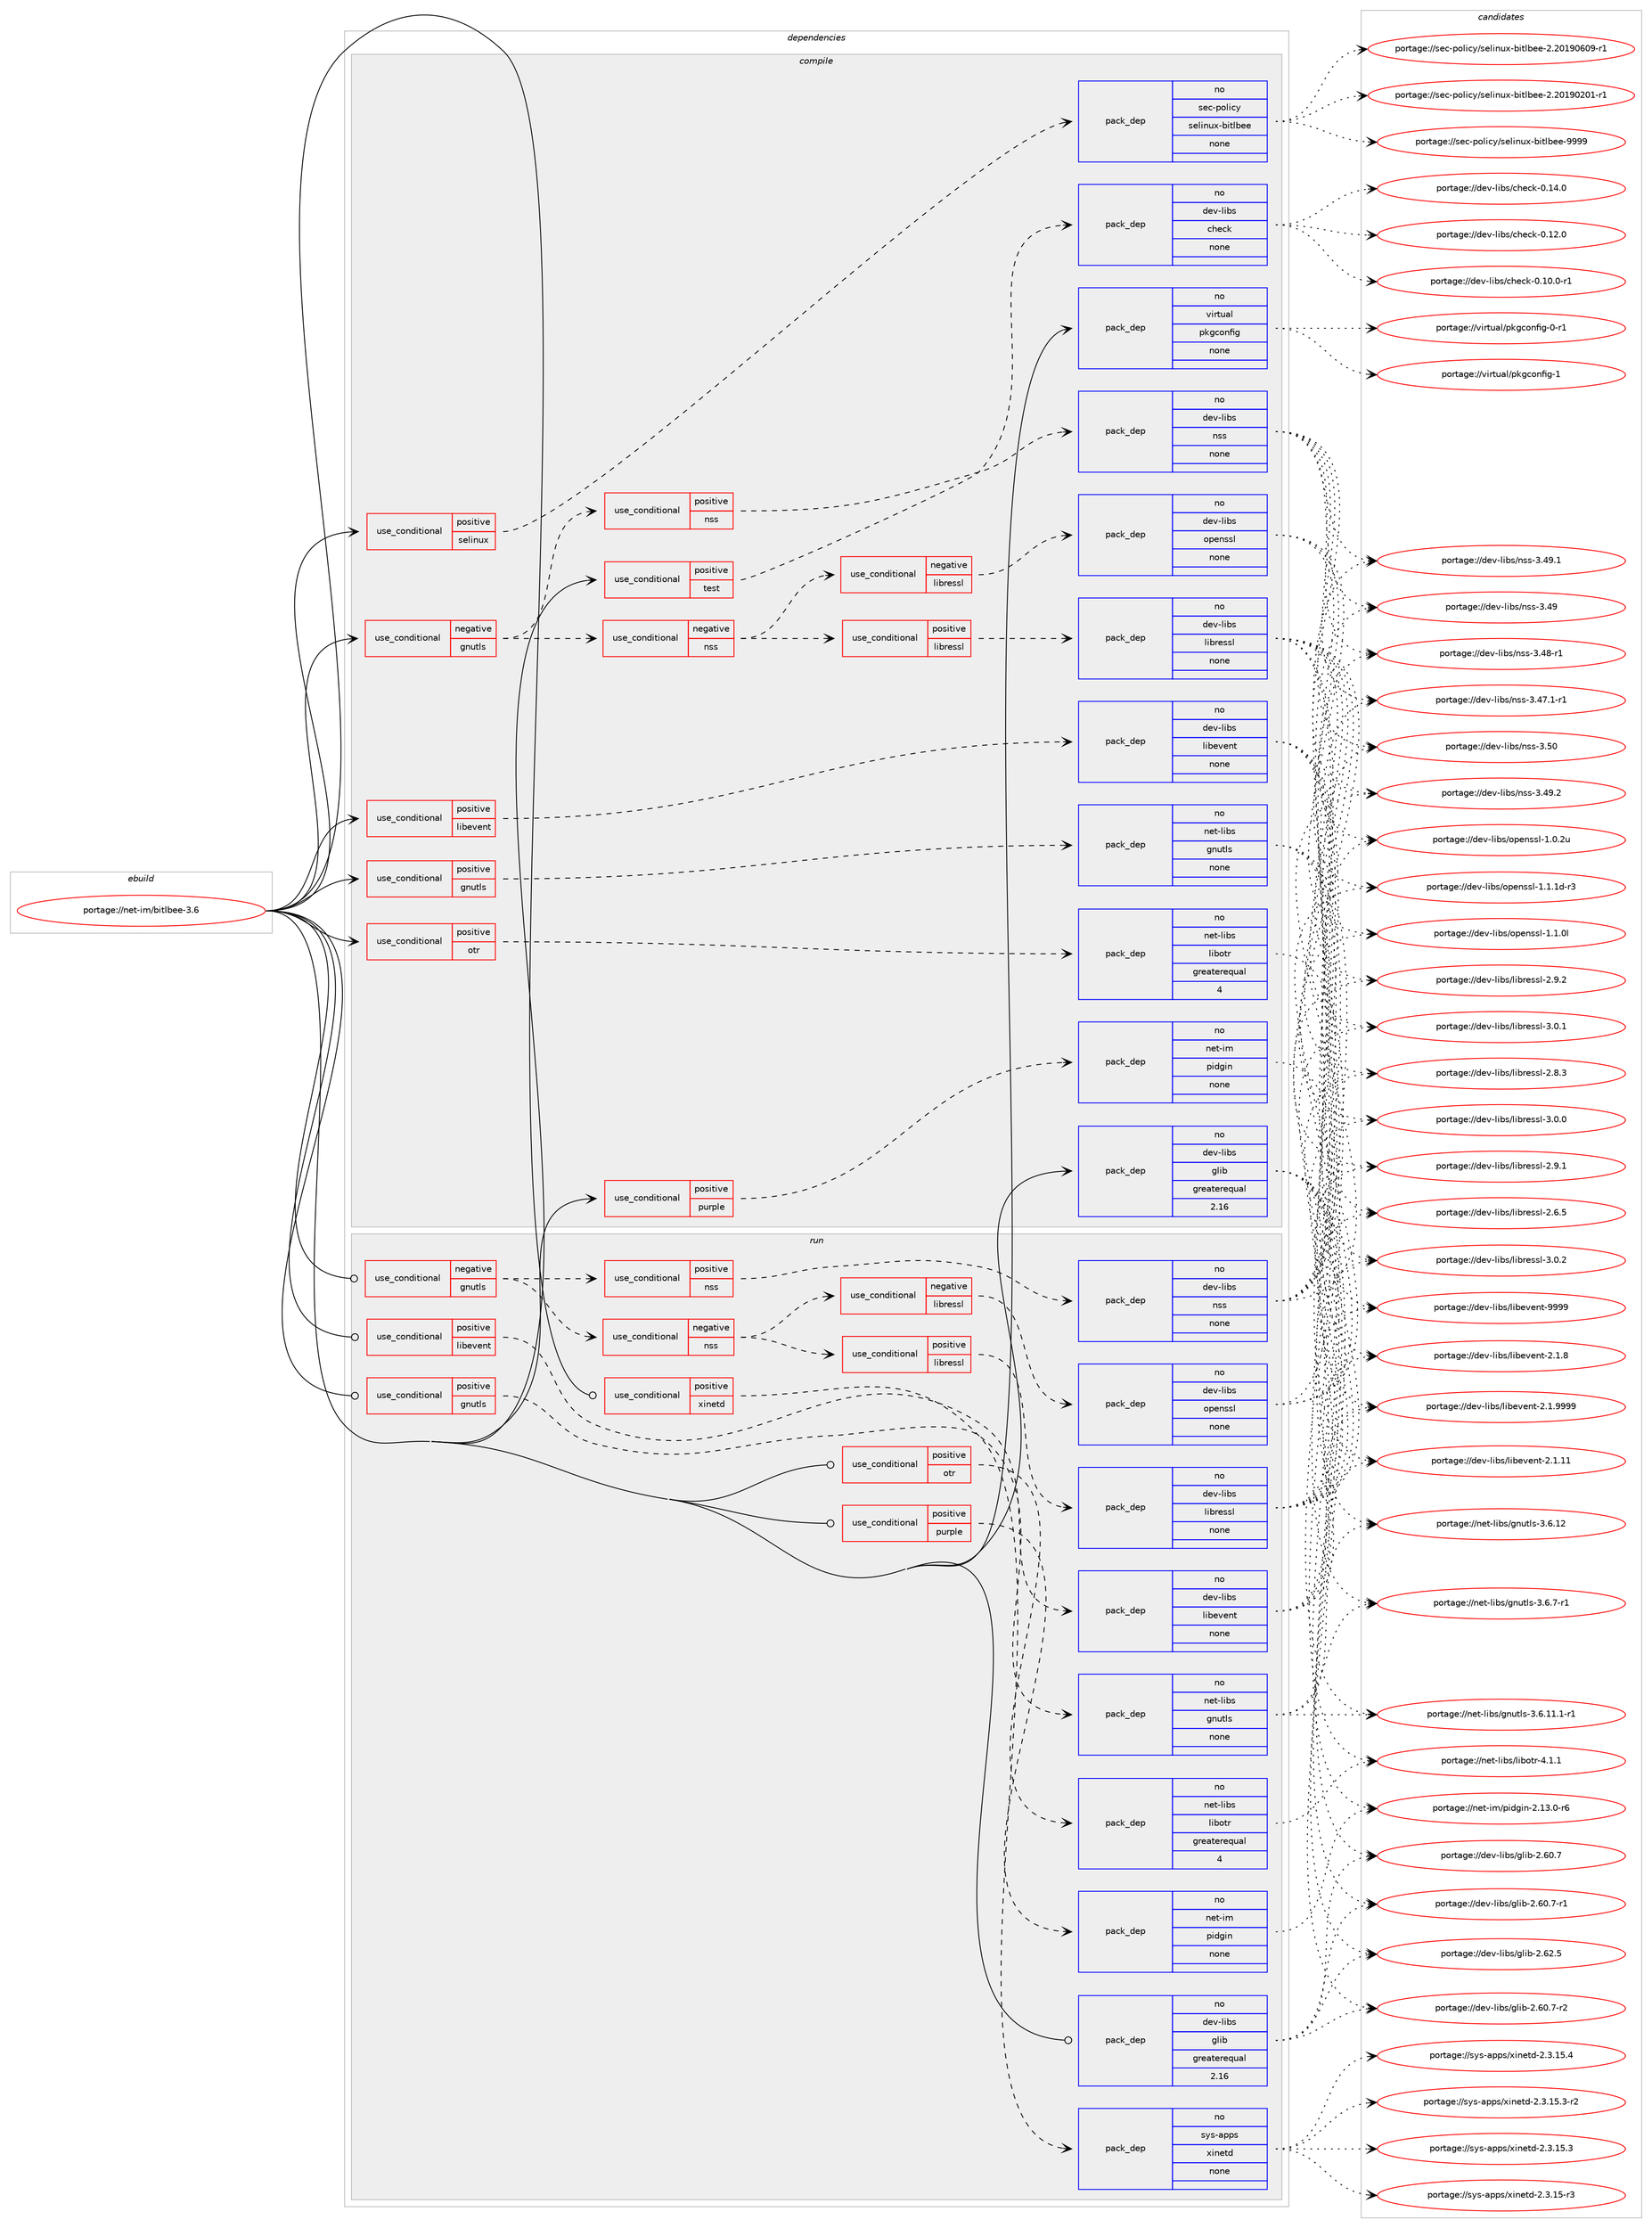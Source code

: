 digraph prolog {

# *************
# Graph options
# *************

newrank=true;
concentrate=true;
compound=true;
graph [rankdir=LR,fontname=Helvetica,fontsize=10,ranksep=1.5];#, ranksep=2.5, nodesep=0.2];
edge  [arrowhead=vee];
node  [fontname=Helvetica,fontsize=10];

# **********
# The ebuild
# **********

subgraph cluster_leftcol {
color=gray;
rank=same;
label=<<i>ebuild</i>>;
id [label="portage://net-im/bitlbee-3.6", color=red, width=4, href="../net-im/bitlbee-3.6.svg"];
}

# ****************
# The dependencies
# ****************

subgraph cluster_midcol {
color=gray;
label=<<i>dependencies</i>>;
subgraph cluster_compile {
fillcolor="#eeeeee";
style=filled;
label=<<i>compile</i>>;
subgraph cond21065 {
dependency94347 [label=<<TABLE BORDER="0" CELLBORDER="1" CELLSPACING="0" CELLPADDING="4"><TR><TD ROWSPAN="3" CELLPADDING="10">use_conditional</TD></TR><TR><TD>negative</TD></TR><TR><TD>gnutls</TD></TR></TABLE>>, shape=none, color=red];
subgraph cond21066 {
dependency94348 [label=<<TABLE BORDER="0" CELLBORDER="1" CELLSPACING="0" CELLPADDING="4"><TR><TD ROWSPAN="3" CELLPADDING="10">use_conditional</TD></TR><TR><TD>positive</TD></TR><TR><TD>nss</TD></TR></TABLE>>, shape=none, color=red];
subgraph pack71544 {
dependency94349 [label=<<TABLE BORDER="0" CELLBORDER="1" CELLSPACING="0" CELLPADDING="4" WIDTH="220"><TR><TD ROWSPAN="6" CELLPADDING="30">pack_dep</TD></TR><TR><TD WIDTH="110">no</TD></TR><TR><TD>dev-libs</TD></TR><TR><TD>nss</TD></TR><TR><TD>none</TD></TR><TR><TD></TD></TR></TABLE>>, shape=none, color=blue];
}
dependency94348:e -> dependency94349:w [weight=20,style="dashed",arrowhead="vee"];
}
dependency94347:e -> dependency94348:w [weight=20,style="dashed",arrowhead="vee"];
subgraph cond21067 {
dependency94350 [label=<<TABLE BORDER="0" CELLBORDER="1" CELLSPACING="0" CELLPADDING="4"><TR><TD ROWSPAN="3" CELLPADDING="10">use_conditional</TD></TR><TR><TD>negative</TD></TR><TR><TD>nss</TD></TR></TABLE>>, shape=none, color=red];
subgraph cond21068 {
dependency94351 [label=<<TABLE BORDER="0" CELLBORDER="1" CELLSPACING="0" CELLPADDING="4"><TR><TD ROWSPAN="3" CELLPADDING="10">use_conditional</TD></TR><TR><TD>positive</TD></TR><TR><TD>libressl</TD></TR></TABLE>>, shape=none, color=red];
subgraph pack71545 {
dependency94352 [label=<<TABLE BORDER="0" CELLBORDER="1" CELLSPACING="0" CELLPADDING="4" WIDTH="220"><TR><TD ROWSPAN="6" CELLPADDING="30">pack_dep</TD></TR><TR><TD WIDTH="110">no</TD></TR><TR><TD>dev-libs</TD></TR><TR><TD>libressl</TD></TR><TR><TD>none</TD></TR><TR><TD></TD></TR></TABLE>>, shape=none, color=blue];
}
dependency94351:e -> dependency94352:w [weight=20,style="dashed",arrowhead="vee"];
}
dependency94350:e -> dependency94351:w [weight=20,style="dashed",arrowhead="vee"];
subgraph cond21069 {
dependency94353 [label=<<TABLE BORDER="0" CELLBORDER="1" CELLSPACING="0" CELLPADDING="4"><TR><TD ROWSPAN="3" CELLPADDING="10">use_conditional</TD></TR><TR><TD>negative</TD></TR><TR><TD>libressl</TD></TR></TABLE>>, shape=none, color=red];
subgraph pack71546 {
dependency94354 [label=<<TABLE BORDER="0" CELLBORDER="1" CELLSPACING="0" CELLPADDING="4" WIDTH="220"><TR><TD ROWSPAN="6" CELLPADDING="30">pack_dep</TD></TR><TR><TD WIDTH="110">no</TD></TR><TR><TD>dev-libs</TD></TR><TR><TD>openssl</TD></TR><TR><TD>none</TD></TR><TR><TD></TD></TR></TABLE>>, shape=none, color=blue];
}
dependency94353:e -> dependency94354:w [weight=20,style="dashed",arrowhead="vee"];
}
dependency94350:e -> dependency94353:w [weight=20,style="dashed",arrowhead="vee"];
}
dependency94347:e -> dependency94350:w [weight=20,style="dashed",arrowhead="vee"];
}
id:e -> dependency94347:w [weight=20,style="solid",arrowhead="vee"];
subgraph cond21070 {
dependency94355 [label=<<TABLE BORDER="0" CELLBORDER="1" CELLSPACING="0" CELLPADDING="4"><TR><TD ROWSPAN="3" CELLPADDING="10">use_conditional</TD></TR><TR><TD>positive</TD></TR><TR><TD>gnutls</TD></TR></TABLE>>, shape=none, color=red];
subgraph pack71547 {
dependency94356 [label=<<TABLE BORDER="0" CELLBORDER="1" CELLSPACING="0" CELLPADDING="4" WIDTH="220"><TR><TD ROWSPAN="6" CELLPADDING="30">pack_dep</TD></TR><TR><TD WIDTH="110">no</TD></TR><TR><TD>net-libs</TD></TR><TR><TD>gnutls</TD></TR><TR><TD>none</TD></TR><TR><TD></TD></TR></TABLE>>, shape=none, color=blue];
}
dependency94355:e -> dependency94356:w [weight=20,style="dashed",arrowhead="vee"];
}
id:e -> dependency94355:w [weight=20,style="solid",arrowhead="vee"];
subgraph cond21071 {
dependency94357 [label=<<TABLE BORDER="0" CELLBORDER="1" CELLSPACING="0" CELLPADDING="4"><TR><TD ROWSPAN="3" CELLPADDING="10">use_conditional</TD></TR><TR><TD>positive</TD></TR><TR><TD>libevent</TD></TR></TABLE>>, shape=none, color=red];
subgraph pack71548 {
dependency94358 [label=<<TABLE BORDER="0" CELLBORDER="1" CELLSPACING="0" CELLPADDING="4" WIDTH="220"><TR><TD ROWSPAN="6" CELLPADDING="30">pack_dep</TD></TR><TR><TD WIDTH="110">no</TD></TR><TR><TD>dev-libs</TD></TR><TR><TD>libevent</TD></TR><TR><TD>none</TD></TR><TR><TD></TD></TR></TABLE>>, shape=none, color=blue];
}
dependency94357:e -> dependency94358:w [weight=20,style="dashed",arrowhead="vee"];
}
id:e -> dependency94357:w [weight=20,style="solid",arrowhead="vee"];
subgraph cond21072 {
dependency94359 [label=<<TABLE BORDER="0" CELLBORDER="1" CELLSPACING="0" CELLPADDING="4"><TR><TD ROWSPAN="3" CELLPADDING="10">use_conditional</TD></TR><TR><TD>positive</TD></TR><TR><TD>otr</TD></TR></TABLE>>, shape=none, color=red];
subgraph pack71549 {
dependency94360 [label=<<TABLE BORDER="0" CELLBORDER="1" CELLSPACING="0" CELLPADDING="4" WIDTH="220"><TR><TD ROWSPAN="6" CELLPADDING="30">pack_dep</TD></TR><TR><TD WIDTH="110">no</TD></TR><TR><TD>net-libs</TD></TR><TR><TD>libotr</TD></TR><TR><TD>greaterequal</TD></TR><TR><TD>4</TD></TR></TABLE>>, shape=none, color=blue];
}
dependency94359:e -> dependency94360:w [weight=20,style="dashed",arrowhead="vee"];
}
id:e -> dependency94359:w [weight=20,style="solid",arrowhead="vee"];
subgraph cond21073 {
dependency94361 [label=<<TABLE BORDER="0" CELLBORDER="1" CELLSPACING="0" CELLPADDING="4"><TR><TD ROWSPAN="3" CELLPADDING="10">use_conditional</TD></TR><TR><TD>positive</TD></TR><TR><TD>purple</TD></TR></TABLE>>, shape=none, color=red];
subgraph pack71550 {
dependency94362 [label=<<TABLE BORDER="0" CELLBORDER="1" CELLSPACING="0" CELLPADDING="4" WIDTH="220"><TR><TD ROWSPAN="6" CELLPADDING="30">pack_dep</TD></TR><TR><TD WIDTH="110">no</TD></TR><TR><TD>net-im</TD></TR><TR><TD>pidgin</TD></TR><TR><TD>none</TD></TR><TR><TD></TD></TR></TABLE>>, shape=none, color=blue];
}
dependency94361:e -> dependency94362:w [weight=20,style="dashed",arrowhead="vee"];
}
id:e -> dependency94361:w [weight=20,style="solid",arrowhead="vee"];
subgraph cond21074 {
dependency94363 [label=<<TABLE BORDER="0" CELLBORDER="1" CELLSPACING="0" CELLPADDING="4"><TR><TD ROWSPAN="3" CELLPADDING="10">use_conditional</TD></TR><TR><TD>positive</TD></TR><TR><TD>selinux</TD></TR></TABLE>>, shape=none, color=red];
subgraph pack71551 {
dependency94364 [label=<<TABLE BORDER="0" CELLBORDER="1" CELLSPACING="0" CELLPADDING="4" WIDTH="220"><TR><TD ROWSPAN="6" CELLPADDING="30">pack_dep</TD></TR><TR><TD WIDTH="110">no</TD></TR><TR><TD>sec-policy</TD></TR><TR><TD>selinux-bitlbee</TD></TR><TR><TD>none</TD></TR><TR><TD></TD></TR></TABLE>>, shape=none, color=blue];
}
dependency94363:e -> dependency94364:w [weight=20,style="dashed",arrowhead="vee"];
}
id:e -> dependency94363:w [weight=20,style="solid",arrowhead="vee"];
subgraph cond21075 {
dependency94365 [label=<<TABLE BORDER="0" CELLBORDER="1" CELLSPACING="0" CELLPADDING="4"><TR><TD ROWSPAN="3" CELLPADDING="10">use_conditional</TD></TR><TR><TD>positive</TD></TR><TR><TD>test</TD></TR></TABLE>>, shape=none, color=red];
subgraph pack71552 {
dependency94366 [label=<<TABLE BORDER="0" CELLBORDER="1" CELLSPACING="0" CELLPADDING="4" WIDTH="220"><TR><TD ROWSPAN="6" CELLPADDING="30">pack_dep</TD></TR><TR><TD WIDTH="110">no</TD></TR><TR><TD>dev-libs</TD></TR><TR><TD>check</TD></TR><TR><TD>none</TD></TR><TR><TD></TD></TR></TABLE>>, shape=none, color=blue];
}
dependency94365:e -> dependency94366:w [weight=20,style="dashed",arrowhead="vee"];
}
id:e -> dependency94365:w [weight=20,style="solid",arrowhead="vee"];
subgraph pack71553 {
dependency94367 [label=<<TABLE BORDER="0" CELLBORDER="1" CELLSPACING="0" CELLPADDING="4" WIDTH="220"><TR><TD ROWSPAN="6" CELLPADDING="30">pack_dep</TD></TR><TR><TD WIDTH="110">no</TD></TR><TR><TD>dev-libs</TD></TR><TR><TD>glib</TD></TR><TR><TD>greaterequal</TD></TR><TR><TD>2.16</TD></TR></TABLE>>, shape=none, color=blue];
}
id:e -> dependency94367:w [weight=20,style="solid",arrowhead="vee"];
subgraph pack71554 {
dependency94368 [label=<<TABLE BORDER="0" CELLBORDER="1" CELLSPACING="0" CELLPADDING="4" WIDTH="220"><TR><TD ROWSPAN="6" CELLPADDING="30">pack_dep</TD></TR><TR><TD WIDTH="110">no</TD></TR><TR><TD>virtual</TD></TR><TR><TD>pkgconfig</TD></TR><TR><TD>none</TD></TR><TR><TD></TD></TR></TABLE>>, shape=none, color=blue];
}
id:e -> dependency94368:w [weight=20,style="solid",arrowhead="vee"];
}
subgraph cluster_compileandrun {
fillcolor="#eeeeee";
style=filled;
label=<<i>compile and run</i>>;
}
subgraph cluster_run {
fillcolor="#eeeeee";
style=filled;
label=<<i>run</i>>;
subgraph cond21076 {
dependency94369 [label=<<TABLE BORDER="0" CELLBORDER="1" CELLSPACING="0" CELLPADDING="4"><TR><TD ROWSPAN="3" CELLPADDING="10">use_conditional</TD></TR><TR><TD>negative</TD></TR><TR><TD>gnutls</TD></TR></TABLE>>, shape=none, color=red];
subgraph cond21077 {
dependency94370 [label=<<TABLE BORDER="0" CELLBORDER="1" CELLSPACING="0" CELLPADDING="4"><TR><TD ROWSPAN="3" CELLPADDING="10">use_conditional</TD></TR><TR><TD>positive</TD></TR><TR><TD>nss</TD></TR></TABLE>>, shape=none, color=red];
subgraph pack71555 {
dependency94371 [label=<<TABLE BORDER="0" CELLBORDER="1" CELLSPACING="0" CELLPADDING="4" WIDTH="220"><TR><TD ROWSPAN="6" CELLPADDING="30">pack_dep</TD></TR><TR><TD WIDTH="110">no</TD></TR><TR><TD>dev-libs</TD></TR><TR><TD>nss</TD></TR><TR><TD>none</TD></TR><TR><TD></TD></TR></TABLE>>, shape=none, color=blue];
}
dependency94370:e -> dependency94371:w [weight=20,style="dashed",arrowhead="vee"];
}
dependency94369:e -> dependency94370:w [weight=20,style="dashed",arrowhead="vee"];
subgraph cond21078 {
dependency94372 [label=<<TABLE BORDER="0" CELLBORDER="1" CELLSPACING="0" CELLPADDING="4"><TR><TD ROWSPAN="3" CELLPADDING="10">use_conditional</TD></TR><TR><TD>negative</TD></TR><TR><TD>nss</TD></TR></TABLE>>, shape=none, color=red];
subgraph cond21079 {
dependency94373 [label=<<TABLE BORDER="0" CELLBORDER="1" CELLSPACING="0" CELLPADDING="4"><TR><TD ROWSPAN="3" CELLPADDING="10">use_conditional</TD></TR><TR><TD>positive</TD></TR><TR><TD>libressl</TD></TR></TABLE>>, shape=none, color=red];
subgraph pack71556 {
dependency94374 [label=<<TABLE BORDER="0" CELLBORDER="1" CELLSPACING="0" CELLPADDING="4" WIDTH="220"><TR><TD ROWSPAN="6" CELLPADDING="30">pack_dep</TD></TR><TR><TD WIDTH="110">no</TD></TR><TR><TD>dev-libs</TD></TR><TR><TD>libressl</TD></TR><TR><TD>none</TD></TR><TR><TD></TD></TR></TABLE>>, shape=none, color=blue];
}
dependency94373:e -> dependency94374:w [weight=20,style="dashed",arrowhead="vee"];
}
dependency94372:e -> dependency94373:w [weight=20,style="dashed",arrowhead="vee"];
subgraph cond21080 {
dependency94375 [label=<<TABLE BORDER="0" CELLBORDER="1" CELLSPACING="0" CELLPADDING="4"><TR><TD ROWSPAN="3" CELLPADDING="10">use_conditional</TD></TR><TR><TD>negative</TD></TR><TR><TD>libressl</TD></TR></TABLE>>, shape=none, color=red];
subgraph pack71557 {
dependency94376 [label=<<TABLE BORDER="0" CELLBORDER="1" CELLSPACING="0" CELLPADDING="4" WIDTH="220"><TR><TD ROWSPAN="6" CELLPADDING="30">pack_dep</TD></TR><TR><TD WIDTH="110">no</TD></TR><TR><TD>dev-libs</TD></TR><TR><TD>openssl</TD></TR><TR><TD>none</TD></TR><TR><TD></TD></TR></TABLE>>, shape=none, color=blue];
}
dependency94375:e -> dependency94376:w [weight=20,style="dashed",arrowhead="vee"];
}
dependency94372:e -> dependency94375:w [weight=20,style="dashed",arrowhead="vee"];
}
dependency94369:e -> dependency94372:w [weight=20,style="dashed",arrowhead="vee"];
}
id:e -> dependency94369:w [weight=20,style="solid",arrowhead="odot"];
subgraph cond21081 {
dependency94377 [label=<<TABLE BORDER="0" CELLBORDER="1" CELLSPACING="0" CELLPADDING="4"><TR><TD ROWSPAN="3" CELLPADDING="10">use_conditional</TD></TR><TR><TD>positive</TD></TR><TR><TD>gnutls</TD></TR></TABLE>>, shape=none, color=red];
subgraph pack71558 {
dependency94378 [label=<<TABLE BORDER="0" CELLBORDER="1" CELLSPACING="0" CELLPADDING="4" WIDTH="220"><TR><TD ROWSPAN="6" CELLPADDING="30">pack_dep</TD></TR><TR><TD WIDTH="110">no</TD></TR><TR><TD>net-libs</TD></TR><TR><TD>gnutls</TD></TR><TR><TD>none</TD></TR><TR><TD></TD></TR></TABLE>>, shape=none, color=blue];
}
dependency94377:e -> dependency94378:w [weight=20,style="dashed",arrowhead="vee"];
}
id:e -> dependency94377:w [weight=20,style="solid",arrowhead="odot"];
subgraph cond21082 {
dependency94379 [label=<<TABLE BORDER="0" CELLBORDER="1" CELLSPACING="0" CELLPADDING="4"><TR><TD ROWSPAN="3" CELLPADDING="10">use_conditional</TD></TR><TR><TD>positive</TD></TR><TR><TD>libevent</TD></TR></TABLE>>, shape=none, color=red];
subgraph pack71559 {
dependency94380 [label=<<TABLE BORDER="0" CELLBORDER="1" CELLSPACING="0" CELLPADDING="4" WIDTH="220"><TR><TD ROWSPAN="6" CELLPADDING="30">pack_dep</TD></TR><TR><TD WIDTH="110">no</TD></TR><TR><TD>dev-libs</TD></TR><TR><TD>libevent</TD></TR><TR><TD>none</TD></TR><TR><TD></TD></TR></TABLE>>, shape=none, color=blue];
}
dependency94379:e -> dependency94380:w [weight=20,style="dashed",arrowhead="vee"];
}
id:e -> dependency94379:w [weight=20,style="solid",arrowhead="odot"];
subgraph cond21083 {
dependency94381 [label=<<TABLE BORDER="0" CELLBORDER="1" CELLSPACING="0" CELLPADDING="4"><TR><TD ROWSPAN="3" CELLPADDING="10">use_conditional</TD></TR><TR><TD>positive</TD></TR><TR><TD>otr</TD></TR></TABLE>>, shape=none, color=red];
subgraph pack71560 {
dependency94382 [label=<<TABLE BORDER="0" CELLBORDER="1" CELLSPACING="0" CELLPADDING="4" WIDTH="220"><TR><TD ROWSPAN="6" CELLPADDING="30">pack_dep</TD></TR><TR><TD WIDTH="110">no</TD></TR><TR><TD>net-libs</TD></TR><TR><TD>libotr</TD></TR><TR><TD>greaterequal</TD></TR><TR><TD>4</TD></TR></TABLE>>, shape=none, color=blue];
}
dependency94381:e -> dependency94382:w [weight=20,style="dashed",arrowhead="vee"];
}
id:e -> dependency94381:w [weight=20,style="solid",arrowhead="odot"];
subgraph cond21084 {
dependency94383 [label=<<TABLE BORDER="0" CELLBORDER="1" CELLSPACING="0" CELLPADDING="4"><TR><TD ROWSPAN="3" CELLPADDING="10">use_conditional</TD></TR><TR><TD>positive</TD></TR><TR><TD>purple</TD></TR></TABLE>>, shape=none, color=red];
subgraph pack71561 {
dependency94384 [label=<<TABLE BORDER="0" CELLBORDER="1" CELLSPACING="0" CELLPADDING="4" WIDTH="220"><TR><TD ROWSPAN="6" CELLPADDING="30">pack_dep</TD></TR><TR><TD WIDTH="110">no</TD></TR><TR><TD>net-im</TD></TR><TR><TD>pidgin</TD></TR><TR><TD>none</TD></TR><TR><TD></TD></TR></TABLE>>, shape=none, color=blue];
}
dependency94383:e -> dependency94384:w [weight=20,style="dashed",arrowhead="vee"];
}
id:e -> dependency94383:w [weight=20,style="solid",arrowhead="odot"];
subgraph cond21085 {
dependency94385 [label=<<TABLE BORDER="0" CELLBORDER="1" CELLSPACING="0" CELLPADDING="4"><TR><TD ROWSPAN="3" CELLPADDING="10">use_conditional</TD></TR><TR><TD>positive</TD></TR><TR><TD>xinetd</TD></TR></TABLE>>, shape=none, color=red];
subgraph pack71562 {
dependency94386 [label=<<TABLE BORDER="0" CELLBORDER="1" CELLSPACING="0" CELLPADDING="4" WIDTH="220"><TR><TD ROWSPAN="6" CELLPADDING="30">pack_dep</TD></TR><TR><TD WIDTH="110">no</TD></TR><TR><TD>sys-apps</TD></TR><TR><TD>xinetd</TD></TR><TR><TD>none</TD></TR><TR><TD></TD></TR></TABLE>>, shape=none, color=blue];
}
dependency94385:e -> dependency94386:w [weight=20,style="dashed",arrowhead="vee"];
}
id:e -> dependency94385:w [weight=20,style="solid",arrowhead="odot"];
subgraph pack71563 {
dependency94387 [label=<<TABLE BORDER="0" CELLBORDER="1" CELLSPACING="0" CELLPADDING="4" WIDTH="220"><TR><TD ROWSPAN="6" CELLPADDING="30">pack_dep</TD></TR><TR><TD WIDTH="110">no</TD></TR><TR><TD>dev-libs</TD></TR><TR><TD>glib</TD></TR><TR><TD>greaterequal</TD></TR><TR><TD>2.16</TD></TR></TABLE>>, shape=none, color=blue];
}
id:e -> dependency94387:w [weight=20,style="solid",arrowhead="odot"];
}
}

# **************
# The candidates
# **************

subgraph cluster_choices {
rank=same;
color=gray;
label=<<i>candidates</i>>;

subgraph choice71544 {
color=black;
nodesep=1;
choice1001011184510810598115471101151154551465348 [label="portage://dev-libs/nss-3.50", color=red, width=4,href="../dev-libs/nss-3.50.svg"];
choice10010111845108105981154711011511545514652574650 [label="portage://dev-libs/nss-3.49.2", color=red, width=4,href="../dev-libs/nss-3.49.2.svg"];
choice10010111845108105981154711011511545514652574649 [label="portage://dev-libs/nss-3.49.1", color=red, width=4,href="../dev-libs/nss-3.49.1.svg"];
choice1001011184510810598115471101151154551465257 [label="portage://dev-libs/nss-3.49", color=red, width=4,href="../dev-libs/nss-3.49.svg"];
choice10010111845108105981154711011511545514652564511449 [label="portage://dev-libs/nss-3.48-r1", color=red, width=4,href="../dev-libs/nss-3.48-r1.svg"];
choice100101118451081059811547110115115455146525546494511449 [label="portage://dev-libs/nss-3.47.1-r1", color=red, width=4,href="../dev-libs/nss-3.47.1-r1.svg"];
dependency94349:e -> choice1001011184510810598115471101151154551465348:w [style=dotted,weight="100"];
dependency94349:e -> choice10010111845108105981154711011511545514652574650:w [style=dotted,weight="100"];
dependency94349:e -> choice10010111845108105981154711011511545514652574649:w [style=dotted,weight="100"];
dependency94349:e -> choice1001011184510810598115471101151154551465257:w [style=dotted,weight="100"];
dependency94349:e -> choice10010111845108105981154711011511545514652564511449:w [style=dotted,weight="100"];
dependency94349:e -> choice100101118451081059811547110115115455146525546494511449:w [style=dotted,weight="100"];
}
subgraph choice71545 {
color=black;
nodesep=1;
choice10010111845108105981154710810598114101115115108455146484650 [label="portage://dev-libs/libressl-3.0.2", color=red, width=4,href="../dev-libs/libressl-3.0.2.svg"];
choice10010111845108105981154710810598114101115115108455146484649 [label="portage://dev-libs/libressl-3.0.1", color=red, width=4,href="../dev-libs/libressl-3.0.1.svg"];
choice10010111845108105981154710810598114101115115108455146484648 [label="portage://dev-libs/libressl-3.0.0", color=red, width=4,href="../dev-libs/libressl-3.0.0.svg"];
choice10010111845108105981154710810598114101115115108455046574650 [label="portage://dev-libs/libressl-2.9.2", color=red, width=4,href="../dev-libs/libressl-2.9.2.svg"];
choice10010111845108105981154710810598114101115115108455046574649 [label="portage://dev-libs/libressl-2.9.1", color=red, width=4,href="../dev-libs/libressl-2.9.1.svg"];
choice10010111845108105981154710810598114101115115108455046564651 [label="portage://dev-libs/libressl-2.8.3", color=red, width=4,href="../dev-libs/libressl-2.8.3.svg"];
choice10010111845108105981154710810598114101115115108455046544653 [label="portage://dev-libs/libressl-2.6.5", color=red, width=4,href="../dev-libs/libressl-2.6.5.svg"];
dependency94352:e -> choice10010111845108105981154710810598114101115115108455146484650:w [style=dotted,weight="100"];
dependency94352:e -> choice10010111845108105981154710810598114101115115108455146484649:w [style=dotted,weight="100"];
dependency94352:e -> choice10010111845108105981154710810598114101115115108455146484648:w [style=dotted,weight="100"];
dependency94352:e -> choice10010111845108105981154710810598114101115115108455046574650:w [style=dotted,weight="100"];
dependency94352:e -> choice10010111845108105981154710810598114101115115108455046574649:w [style=dotted,weight="100"];
dependency94352:e -> choice10010111845108105981154710810598114101115115108455046564651:w [style=dotted,weight="100"];
dependency94352:e -> choice10010111845108105981154710810598114101115115108455046544653:w [style=dotted,weight="100"];
}
subgraph choice71546 {
color=black;
nodesep=1;
choice1001011184510810598115471111121011101151151084549464946491004511451 [label="portage://dev-libs/openssl-1.1.1d-r3", color=red, width=4,href="../dev-libs/openssl-1.1.1d-r3.svg"];
choice100101118451081059811547111112101110115115108454946494648108 [label="portage://dev-libs/openssl-1.1.0l", color=red, width=4,href="../dev-libs/openssl-1.1.0l.svg"];
choice100101118451081059811547111112101110115115108454946484650117 [label="portage://dev-libs/openssl-1.0.2u", color=red, width=4,href="../dev-libs/openssl-1.0.2u.svg"];
dependency94354:e -> choice1001011184510810598115471111121011101151151084549464946491004511451:w [style=dotted,weight="100"];
dependency94354:e -> choice100101118451081059811547111112101110115115108454946494648108:w [style=dotted,weight="100"];
dependency94354:e -> choice100101118451081059811547111112101110115115108454946484650117:w [style=dotted,weight="100"];
}
subgraph choice71547 {
color=black;
nodesep=1;
choice1101011164510810598115471031101171161081154551465446554511449 [label="portage://net-libs/gnutls-3.6.7-r1", color=red, width=4,href="../net-libs/gnutls-3.6.7-r1.svg"];
choice11010111645108105981154710311011711610811545514654464950 [label="portage://net-libs/gnutls-3.6.12", color=red, width=4,href="../net-libs/gnutls-3.6.12.svg"];
choice1101011164510810598115471031101171161081154551465446494946494511449 [label="portage://net-libs/gnutls-3.6.11.1-r1", color=red, width=4,href="../net-libs/gnutls-3.6.11.1-r1.svg"];
dependency94356:e -> choice1101011164510810598115471031101171161081154551465446554511449:w [style=dotted,weight="100"];
dependency94356:e -> choice11010111645108105981154710311011711610811545514654464950:w [style=dotted,weight="100"];
dependency94356:e -> choice1101011164510810598115471031101171161081154551465446494946494511449:w [style=dotted,weight="100"];
}
subgraph choice71548 {
color=black;
nodesep=1;
choice100101118451081059811547108105981011181011101164557575757 [label="portage://dev-libs/libevent-9999", color=red, width=4,href="../dev-libs/libevent-9999.svg"];
choice10010111845108105981154710810598101118101110116455046494657575757 [label="portage://dev-libs/libevent-2.1.9999", color=red, width=4,href="../dev-libs/libevent-2.1.9999.svg"];
choice10010111845108105981154710810598101118101110116455046494656 [label="portage://dev-libs/libevent-2.1.8", color=red, width=4,href="../dev-libs/libevent-2.1.8.svg"];
choice1001011184510810598115471081059810111810111011645504649464949 [label="portage://dev-libs/libevent-2.1.11", color=red, width=4,href="../dev-libs/libevent-2.1.11.svg"];
dependency94358:e -> choice100101118451081059811547108105981011181011101164557575757:w [style=dotted,weight="100"];
dependency94358:e -> choice10010111845108105981154710810598101118101110116455046494657575757:w [style=dotted,weight="100"];
dependency94358:e -> choice10010111845108105981154710810598101118101110116455046494656:w [style=dotted,weight="100"];
dependency94358:e -> choice1001011184510810598115471081059810111810111011645504649464949:w [style=dotted,weight="100"];
}
subgraph choice71549 {
color=black;
nodesep=1;
choice11010111645108105981154710810598111116114455246494649 [label="portage://net-libs/libotr-4.1.1", color=red, width=4,href="../net-libs/libotr-4.1.1.svg"];
dependency94360:e -> choice11010111645108105981154710810598111116114455246494649:w [style=dotted,weight="100"];
}
subgraph choice71550 {
color=black;
nodesep=1;
choice1101011164510510947112105100103105110455046495146484511454 [label="portage://net-im/pidgin-2.13.0-r6", color=red, width=4,href="../net-im/pidgin-2.13.0-r6.svg"];
dependency94362:e -> choice1101011164510510947112105100103105110455046495146484511454:w [style=dotted,weight="100"];
}
subgraph choice71551 {
color=black;
nodesep=1;
choice115101994511211110810599121471151011081051101171204598105116108981011014557575757 [label="portage://sec-policy/selinux-bitlbee-9999", color=red, width=4,href="../sec-policy/selinux-bitlbee-9999.svg"];
choice1151019945112111108105991214711510110810511011712045981051161089810110145504650484957485448574511449 [label="portage://sec-policy/selinux-bitlbee-2.20190609-r1", color=red, width=4,href="../sec-policy/selinux-bitlbee-2.20190609-r1.svg"];
choice1151019945112111108105991214711510110810511011712045981051161089810110145504650484957485048494511449 [label="portage://sec-policy/selinux-bitlbee-2.20190201-r1", color=red, width=4,href="../sec-policy/selinux-bitlbee-2.20190201-r1.svg"];
dependency94364:e -> choice115101994511211110810599121471151011081051101171204598105116108981011014557575757:w [style=dotted,weight="100"];
dependency94364:e -> choice1151019945112111108105991214711510110810511011712045981051161089810110145504650484957485448574511449:w [style=dotted,weight="100"];
dependency94364:e -> choice1151019945112111108105991214711510110810511011712045981051161089810110145504650484957485048494511449:w [style=dotted,weight="100"];
}
subgraph choice71552 {
color=black;
nodesep=1;
choice100101118451081059811547991041019910745484649524648 [label="portage://dev-libs/check-0.14.0", color=red, width=4,href="../dev-libs/check-0.14.0.svg"];
choice100101118451081059811547991041019910745484649504648 [label="portage://dev-libs/check-0.12.0", color=red, width=4,href="../dev-libs/check-0.12.0.svg"];
choice1001011184510810598115479910410199107454846494846484511449 [label="portage://dev-libs/check-0.10.0-r1", color=red, width=4,href="../dev-libs/check-0.10.0-r1.svg"];
dependency94366:e -> choice100101118451081059811547991041019910745484649524648:w [style=dotted,weight="100"];
dependency94366:e -> choice100101118451081059811547991041019910745484649504648:w [style=dotted,weight="100"];
dependency94366:e -> choice1001011184510810598115479910410199107454846494846484511449:w [style=dotted,weight="100"];
}
subgraph choice71553 {
color=black;
nodesep=1;
choice1001011184510810598115471031081059845504654504653 [label="portage://dev-libs/glib-2.62.5", color=red, width=4,href="../dev-libs/glib-2.62.5.svg"];
choice10010111845108105981154710310810598455046544846554511450 [label="portage://dev-libs/glib-2.60.7-r2", color=red, width=4,href="../dev-libs/glib-2.60.7-r2.svg"];
choice10010111845108105981154710310810598455046544846554511449 [label="portage://dev-libs/glib-2.60.7-r1", color=red, width=4,href="../dev-libs/glib-2.60.7-r1.svg"];
choice1001011184510810598115471031081059845504654484655 [label="portage://dev-libs/glib-2.60.7", color=red, width=4,href="../dev-libs/glib-2.60.7.svg"];
dependency94367:e -> choice1001011184510810598115471031081059845504654504653:w [style=dotted,weight="100"];
dependency94367:e -> choice10010111845108105981154710310810598455046544846554511450:w [style=dotted,weight="100"];
dependency94367:e -> choice10010111845108105981154710310810598455046544846554511449:w [style=dotted,weight="100"];
dependency94367:e -> choice1001011184510810598115471031081059845504654484655:w [style=dotted,weight="100"];
}
subgraph choice71554 {
color=black;
nodesep=1;
choice1181051141161179710847112107103991111101021051034549 [label="portage://virtual/pkgconfig-1", color=red, width=4,href="../virtual/pkgconfig-1.svg"];
choice11810511411611797108471121071039911111010210510345484511449 [label="portage://virtual/pkgconfig-0-r1", color=red, width=4,href="../virtual/pkgconfig-0-r1.svg"];
dependency94368:e -> choice1181051141161179710847112107103991111101021051034549:w [style=dotted,weight="100"];
dependency94368:e -> choice11810511411611797108471121071039911111010210510345484511449:w [style=dotted,weight="100"];
}
subgraph choice71555 {
color=black;
nodesep=1;
choice1001011184510810598115471101151154551465348 [label="portage://dev-libs/nss-3.50", color=red, width=4,href="../dev-libs/nss-3.50.svg"];
choice10010111845108105981154711011511545514652574650 [label="portage://dev-libs/nss-3.49.2", color=red, width=4,href="../dev-libs/nss-3.49.2.svg"];
choice10010111845108105981154711011511545514652574649 [label="portage://dev-libs/nss-3.49.1", color=red, width=4,href="../dev-libs/nss-3.49.1.svg"];
choice1001011184510810598115471101151154551465257 [label="portage://dev-libs/nss-3.49", color=red, width=4,href="../dev-libs/nss-3.49.svg"];
choice10010111845108105981154711011511545514652564511449 [label="portage://dev-libs/nss-3.48-r1", color=red, width=4,href="../dev-libs/nss-3.48-r1.svg"];
choice100101118451081059811547110115115455146525546494511449 [label="portage://dev-libs/nss-3.47.1-r1", color=red, width=4,href="../dev-libs/nss-3.47.1-r1.svg"];
dependency94371:e -> choice1001011184510810598115471101151154551465348:w [style=dotted,weight="100"];
dependency94371:e -> choice10010111845108105981154711011511545514652574650:w [style=dotted,weight="100"];
dependency94371:e -> choice10010111845108105981154711011511545514652574649:w [style=dotted,weight="100"];
dependency94371:e -> choice1001011184510810598115471101151154551465257:w [style=dotted,weight="100"];
dependency94371:e -> choice10010111845108105981154711011511545514652564511449:w [style=dotted,weight="100"];
dependency94371:e -> choice100101118451081059811547110115115455146525546494511449:w [style=dotted,weight="100"];
}
subgraph choice71556 {
color=black;
nodesep=1;
choice10010111845108105981154710810598114101115115108455146484650 [label="portage://dev-libs/libressl-3.0.2", color=red, width=4,href="../dev-libs/libressl-3.0.2.svg"];
choice10010111845108105981154710810598114101115115108455146484649 [label="portage://dev-libs/libressl-3.0.1", color=red, width=4,href="../dev-libs/libressl-3.0.1.svg"];
choice10010111845108105981154710810598114101115115108455146484648 [label="portage://dev-libs/libressl-3.0.0", color=red, width=4,href="../dev-libs/libressl-3.0.0.svg"];
choice10010111845108105981154710810598114101115115108455046574650 [label="portage://dev-libs/libressl-2.9.2", color=red, width=4,href="../dev-libs/libressl-2.9.2.svg"];
choice10010111845108105981154710810598114101115115108455046574649 [label="portage://dev-libs/libressl-2.9.1", color=red, width=4,href="../dev-libs/libressl-2.9.1.svg"];
choice10010111845108105981154710810598114101115115108455046564651 [label="portage://dev-libs/libressl-2.8.3", color=red, width=4,href="../dev-libs/libressl-2.8.3.svg"];
choice10010111845108105981154710810598114101115115108455046544653 [label="portage://dev-libs/libressl-2.6.5", color=red, width=4,href="../dev-libs/libressl-2.6.5.svg"];
dependency94374:e -> choice10010111845108105981154710810598114101115115108455146484650:w [style=dotted,weight="100"];
dependency94374:e -> choice10010111845108105981154710810598114101115115108455146484649:w [style=dotted,weight="100"];
dependency94374:e -> choice10010111845108105981154710810598114101115115108455146484648:w [style=dotted,weight="100"];
dependency94374:e -> choice10010111845108105981154710810598114101115115108455046574650:w [style=dotted,weight="100"];
dependency94374:e -> choice10010111845108105981154710810598114101115115108455046574649:w [style=dotted,weight="100"];
dependency94374:e -> choice10010111845108105981154710810598114101115115108455046564651:w [style=dotted,weight="100"];
dependency94374:e -> choice10010111845108105981154710810598114101115115108455046544653:w [style=dotted,weight="100"];
}
subgraph choice71557 {
color=black;
nodesep=1;
choice1001011184510810598115471111121011101151151084549464946491004511451 [label="portage://dev-libs/openssl-1.1.1d-r3", color=red, width=4,href="../dev-libs/openssl-1.1.1d-r3.svg"];
choice100101118451081059811547111112101110115115108454946494648108 [label="portage://dev-libs/openssl-1.1.0l", color=red, width=4,href="../dev-libs/openssl-1.1.0l.svg"];
choice100101118451081059811547111112101110115115108454946484650117 [label="portage://dev-libs/openssl-1.0.2u", color=red, width=4,href="../dev-libs/openssl-1.0.2u.svg"];
dependency94376:e -> choice1001011184510810598115471111121011101151151084549464946491004511451:w [style=dotted,weight="100"];
dependency94376:e -> choice100101118451081059811547111112101110115115108454946494648108:w [style=dotted,weight="100"];
dependency94376:e -> choice100101118451081059811547111112101110115115108454946484650117:w [style=dotted,weight="100"];
}
subgraph choice71558 {
color=black;
nodesep=1;
choice1101011164510810598115471031101171161081154551465446554511449 [label="portage://net-libs/gnutls-3.6.7-r1", color=red, width=4,href="../net-libs/gnutls-3.6.7-r1.svg"];
choice11010111645108105981154710311011711610811545514654464950 [label="portage://net-libs/gnutls-3.6.12", color=red, width=4,href="../net-libs/gnutls-3.6.12.svg"];
choice1101011164510810598115471031101171161081154551465446494946494511449 [label="portage://net-libs/gnutls-3.6.11.1-r1", color=red, width=4,href="../net-libs/gnutls-3.6.11.1-r1.svg"];
dependency94378:e -> choice1101011164510810598115471031101171161081154551465446554511449:w [style=dotted,weight="100"];
dependency94378:e -> choice11010111645108105981154710311011711610811545514654464950:w [style=dotted,weight="100"];
dependency94378:e -> choice1101011164510810598115471031101171161081154551465446494946494511449:w [style=dotted,weight="100"];
}
subgraph choice71559 {
color=black;
nodesep=1;
choice100101118451081059811547108105981011181011101164557575757 [label="portage://dev-libs/libevent-9999", color=red, width=4,href="../dev-libs/libevent-9999.svg"];
choice10010111845108105981154710810598101118101110116455046494657575757 [label="portage://dev-libs/libevent-2.1.9999", color=red, width=4,href="../dev-libs/libevent-2.1.9999.svg"];
choice10010111845108105981154710810598101118101110116455046494656 [label="portage://dev-libs/libevent-2.1.8", color=red, width=4,href="../dev-libs/libevent-2.1.8.svg"];
choice1001011184510810598115471081059810111810111011645504649464949 [label="portage://dev-libs/libevent-2.1.11", color=red, width=4,href="../dev-libs/libevent-2.1.11.svg"];
dependency94380:e -> choice100101118451081059811547108105981011181011101164557575757:w [style=dotted,weight="100"];
dependency94380:e -> choice10010111845108105981154710810598101118101110116455046494657575757:w [style=dotted,weight="100"];
dependency94380:e -> choice10010111845108105981154710810598101118101110116455046494656:w [style=dotted,weight="100"];
dependency94380:e -> choice1001011184510810598115471081059810111810111011645504649464949:w [style=dotted,weight="100"];
}
subgraph choice71560 {
color=black;
nodesep=1;
choice11010111645108105981154710810598111116114455246494649 [label="portage://net-libs/libotr-4.1.1", color=red, width=4,href="../net-libs/libotr-4.1.1.svg"];
dependency94382:e -> choice11010111645108105981154710810598111116114455246494649:w [style=dotted,weight="100"];
}
subgraph choice71561 {
color=black;
nodesep=1;
choice1101011164510510947112105100103105110455046495146484511454 [label="portage://net-im/pidgin-2.13.0-r6", color=red, width=4,href="../net-im/pidgin-2.13.0-r6.svg"];
dependency94384:e -> choice1101011164510510947112105100103105110455046495146484511454:w [style=dotted,weight="100"];
}
subgraph choice71562 {
color=black;
nodesep=1;
choice115121115459711211211547120105110101116100455046514649534652 [label="portage://sys-apps/xinetd-2.3.15.4", color=red, width=4,href="../sys-apps/xinetd-2.3.15.4.svg"];
choice1151211154597112112115471201051101011161004550465146495346514511450 [label="portage://sys-apps/xinetd-2.3.15.3-r2", color=red, width=4,href="../sys-apps/xinetd-2.3.15.3-r2.svg"];
choice115121115459711211211547120105110101116100455046514649534651 [label="portage://sys-apps/xinetd-2.3.15.3", color=red, width=4,href="../sys-apps/xinetd-2.3.15.3.svg"];
choice115121115459711211211547120105110101116100455046514649534511451 [label="portage://sys-apps/xinetd-2.3.15-r3", color=red, width=4,href="../sys-apps/xinetd-2.3.15-r3.svg"];
dependency94386:e -> choice115121115459711211211547120105110101116100455046514649534652:w [style=dotted,weight="100"];
dependency94386:e -> choice1151211154597112112115471201051101011161004550465146495346514511450:w [style=dotted,weight="100"];
dependency94386:e -> choice115121115459711211211547120105110101116100455046514649534651:w [style=dotted,weight="100"];
dependency94386:e -> choice115121115459711211211547120105110101116100455046514649534511451:w [style=dotted,weight="100"];
}
subgraph choice71563 {
color=black;
nodesep=1;
choice1001011184510810598115471031081059845504654504653 [label="portage://dev-libs/glib-2.62.5", color=red, width=4,href="../dev-libs/glib-2.62.5.svg"];
choice10010111845108105981154710310810598455046544846554511450 [label="portage://dev-libs/glib-2.60.7-r2", color=red, width=4,href="../dev-libs/glib-2.60.7-r2.svg"];
choice10010111845108105981154710310810598455046544846554511449 [label="portage://dev-libs/glib-2.60.7-r1", color=red, width=4,href="../dev-libs/glib-2.60.7-r1.svg"];
choice1001011184510810598115471031081059845504654484655 [label="portage://dev-libs/glib-2.60.7", color=red, width=4,href="../dev-libs/glib-2.60.7.svg"];
dependency94387:e -> choice1001011184510810598115471031081059845504654504653:w [style=dotted,weight="100"];
dependency94387:e -> choice10010111845108105981154710310810598455046544846554511450:w [style=dotted,weight="100"];
dependency94387:e -> choice10010111845108105981154710310810598455046544846554511449:w [style=dotted,weight="100"];
dependency94387:e -> choice1001011184510810598115471031081059845504654484655:w [style=dotted,weight="100"];
}
}

}
